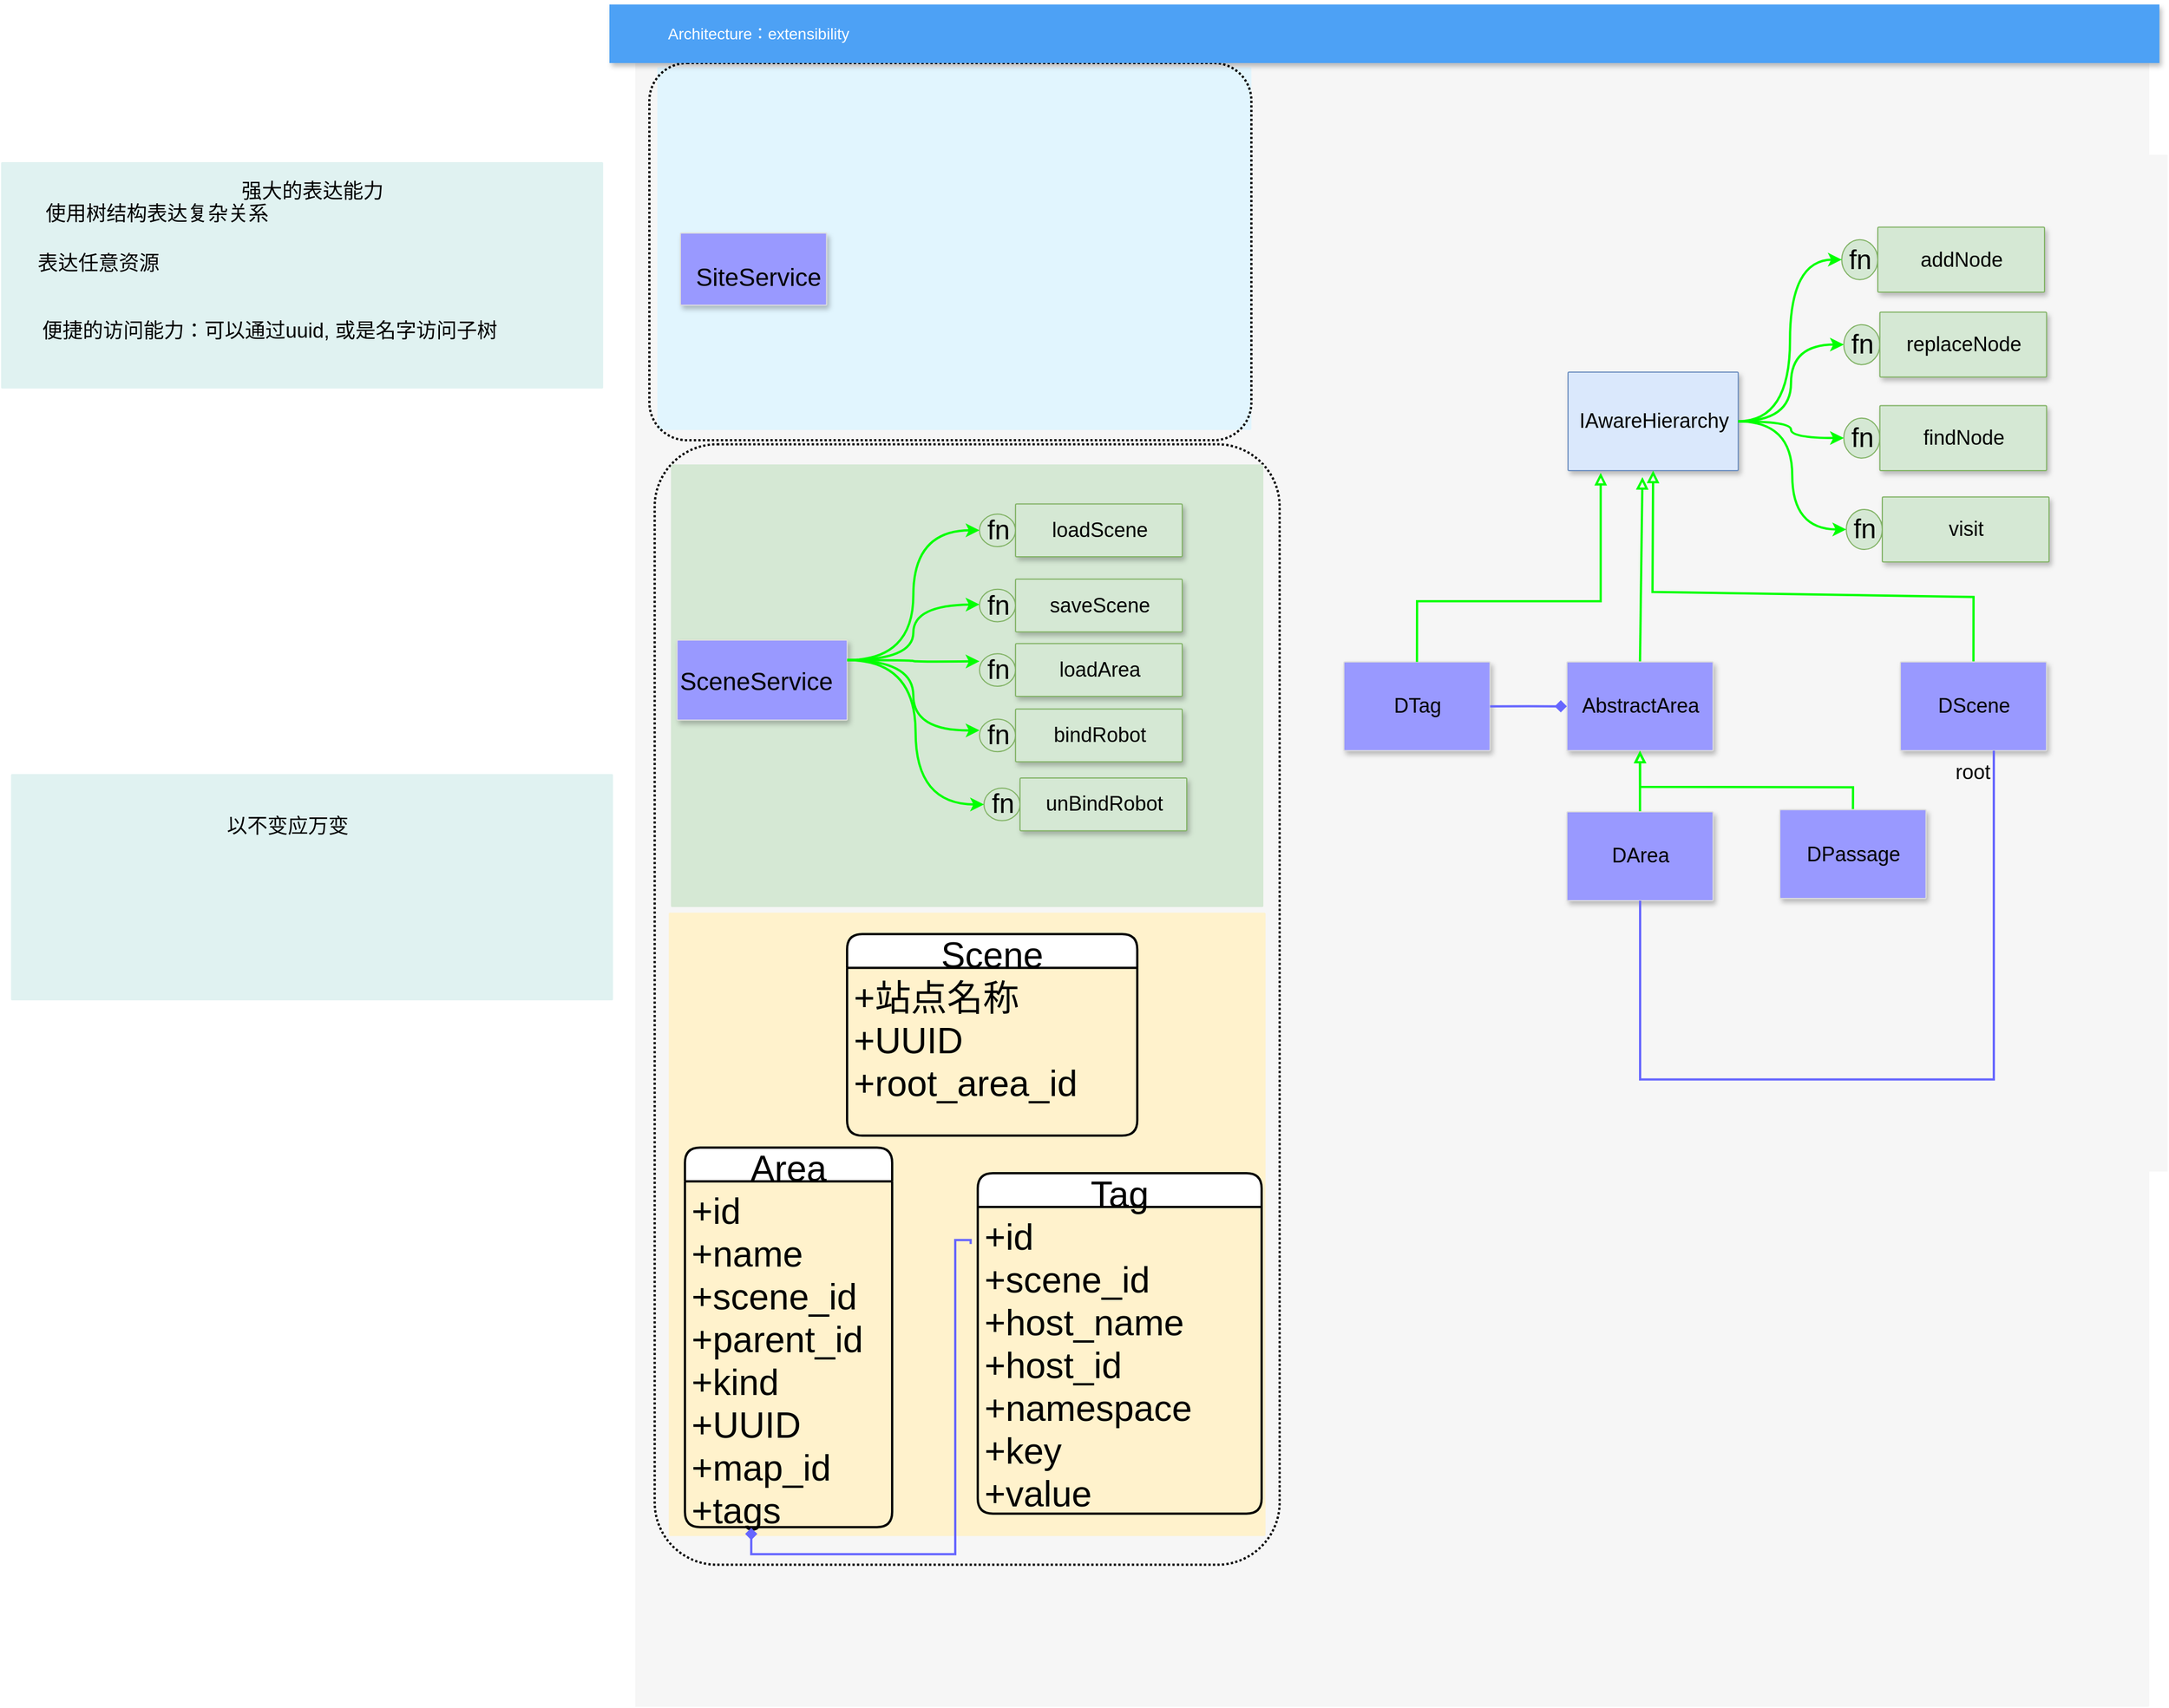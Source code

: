 <mxfile version="17.4.6" type="github">
  <diagram id="f106602c-feb2-e66a-4537-3a34d633f6aa" name="Page-1">
    <mxGraphModel dx="3229" dy="1194" grid="1" gridSize="4" guides="1" tooltips="1" connect="1" arrows="1" fold="1" page="1" pageScale="1" pageWidth="1169" pageHeight="827" background="none" math="0" shadow="0">
      <root>
        <mxCell id="0" />
        <mxCell id="1" parent="0" />
        <mxCell id="MLptsEWVuVLRwVdw8l3M-666" value="" style="sketch=0;points=[[0,0,0],[0.25,0,0],[0.5,0,0],[0.75,0,0],[1,0,0],[1,0.25,0],[1,0.5,0],[1,0.75,0],[1,1,0],[0.75,1,0],[0.5,1,0],[0.25,1,0],[0,1,0],[0,0.75,0],[0,0.5,0],[0,0.25,0]];rounded=1;absoluteArcSize=1;arcSize=2;html=1;strokeColor=none;gradientColor=none;shadow=0;dashed=0;fontSize=12;fontColor=#9E9E9E;align=left;verticalAlign=top;spacing=10;spacingTop=-4;fillColor=#F6F6F6;" parent="1" vertex="1">
          <mxGeometry x="1051" y="88" width="764" height="1464" as="geometry" />
        </mxCell>
        <mxCell id="tvqW-mT6Z6pj6yy6xD2d-590" value="" style="fillColor=#F6F6F6;strokeColor=none;shadow=0;gradientColor=none;fontSize=14;align=left;spacing=10;fontColor=#717171;9E9E9E;verticalAlign=top;spacingTop=-4;fontStyle=0;spacingLeft=40;html=1;" vertex="1" parent="MLptsEWVuVLRwVdw8l3M-666">
          <mxGeometry x="16" y="85.43" width="764.3" height="903.142" as="geometry" />
        </mxCell>
        <mxCell id="tvqW-mT6Z6pj6yy6xD2d-618" value="&lt;font style=&quot;font-size: 18px&quot;&gt;IAwareHierarchy&lt;/font&gt;" style="strokeColor=#6c8ebf;fillColor=#dae8fc;shadow=1;strokeWidth=1;rounded=1;absoluteArcSize=1;arcSize=2;fontSize=10;align=center;html=1;" vertex="1" parent="tvqW-mT6Z6pj6yy6xD2d-590">
          <mxGeometry x="231.996" y="193.052" width="151.113" height="87.461" as="geometry" />
        </mxCell>
        <mxCell id="tvqW-mT6Z6pj6yy6xD2d-639" style="edgeStyle=none;rounded=0;orthogonalLoop=1;jettySize=auto;html=1;exitX=0.5;exitY=0;exitDx=0;exitDy=0;entryX=0.437;entryY=1.066;entryDx=0;entryDy=0;entryPerimeter=0;fontSize=18;fontColor=#000000;startArrow=none;startFill=0;endArrow=block;endFill=0;strokeColor=#00FF00;strokeWidth=2;" edge="1" parent="tvqW-mT6Z6pj6yy6xD2d-590" source="tvqW-mT6Z6pj6yy6xD2d-619" target="tvqW-mT6Z6pj6yy6xD2d-618">
          <mxGeometry relative="1" as="geometry" />
        </mxCell>
        <mxCell id="tvqW-mT6Z6pj6yy6xD2d-619" value="&lt;font style=&quot;font-size: 18px&quot; color=&quot;#000000&quot;&gt;AbstractArea&lt;/font&gt;" style="strokeColor=#dddddd;fillColor=#9999FF;shadow=1;strokeWidth=1;rounded=1;absoluteArcSize=1;arcSize=2;fontSize=10;fontColor=#9E9E9E;align=center;html=1;" vertex="1" parent="tvqW-mT6Z6pj6yy6xD2d-590">
          <mxGeometry x="230.994" y="450.466" width="129.816" height="78.903" as="geometry" />
        </mxCell>
        <mxCell id="tvqW-mT6Z6pj6yy6xD2d-642" style="edgeStyle=none;rounded=0;orthogonalLoop=1;jettySize=auto;html=1;exitX=0.5;exitY=0;exitDx=0;exitDy=0;fontSize=18;fontColor=#000000;startArrow=none;startFill=0;endArrow=block;endFill=0;strokeColor=#00FF00;strokeWidth=2;" edge="1" parent="tvqW-mT6Z6pj6yy6xD2d-590" source="tvqW-mT6Z6pj6yy6xD2d-620" target="tvqW-mT6Z6pj6yy6xD2d-619">
          <mxGeometry relative="1" as="geometry" />
        </mxCell>
        <mxCell id="tvqW-mT6Z6pj6yy6xD2d-620" value="&lt;font style=&quot;font-size: 18px&quot; color=&quot;#000000&quot;&gt;DArea&lt;/font&gt;" style="strokeColor=#dddddd;fillColor=#9999FF;shadow=1;strokeWidth=1;rounded=1;absoluteArcSize=1;arcSize=2;fontSize=10;fontColor=#9E9E9E;align=center;html=1;" vertex="1" parent="tvqW-mT6Z6pj6yy6xD2d-590">
          <mxGeometry x="230.994" y="583.608" width="129.816" height="78.903" as="geometry" />
        </mxCell>
        <mxCell id="tvqW-mT6Z6pj6yy6xD2d-643" style="edgeStyle=none;rounded=0;orthogonalLoop=1;jettySize=auto;html=1;exitX=0.5;exitY=0;exitDx=0;exitDy=0;entryX=0.5;entryY=1;entryDx=0;entryDy=0;fontSize=18;fontColor=#000000;startArrow=none;startFill=0;endArrow=block;endFill=0;strokeColor=#00FF00;strokeWidth=2;" edge="1" parent="tvqW-mT6Z6pj6yy6xD2d-590" source="tvqW-mT6Z6pj6yy6xD2d-621" target="tvqW-mT6Z6pj6yy6xD2d-619">
          <mxGeometry relative="1" as="geometry">
            <Array as="points">
              <mxPoint x="485" y="561.831" />
              <mxPoint x="296" y="561.413" />
            </Array>
          </mxGeometry>
        </mxCell>
        <mxCell id="tvqW-mT6Z6pj6yy6xD2d-621" value="&lt;font style=&quot;font-size: 18px&quot; color=&quot;#000000&quot;&gt;DPassage&lt;/font&gt;" style="strokeColor=#dddddd;fillColor=#9999FF;shadow=1;strokeWidth=1;rounded=1;absoluteArcSize=1;arcSize=2;fontSize=10;fontColor=#9E9E9E;align=center;html=1;" vertex="1" parent="tvqW-mT6Z6pj6yy6xD2d-590">
          <mxGeometry x="420.004" y="581.66" width="129.816" height="78.903" as="geometry" />
        </mxCell>
        <mxCell id="tvqW-mT6Z6pj6yy6xD2d-641" style="edgeStyle=none;rounded=0;orthogonalLoop=1;jettySize=auto;html=1;entryX=0.5;entryY=1;entryDx=0;entryDy=0;fontSize=18;fontColor=#000000;startArrow=none;startFill=0;endArrow=block;endFill=0;strokeColor=#00FF00;strokeWidth=2;exitX=0.5;exitY=0;exitDx=0;exitDy=0;" edge="1" parent="tvqW-mT6Z6pj6yy6xD2d-590" source="tvqW-mT6Z6pj6yy6xD2d-622" target="tvqW-mT6Z6pj6yy6xD2d-618">
          <mxGeometry relative="1" as="geometry">
            <Array as="points">
              <mxPoint x="592" y="392.767" />
              <mxPoint x="307" y="388.329" />
            </Array>
          </mxGeometry>
        </mxCell>
        <mxCell id="tvqW-mT6Z6pj6yy6xD2d-622" value="&lt;font style=&quot;font-size: 18px&quot; color=&quot;#000000&quot;&gt;DScene&lt;/font&gt;" style="strokeColor=#dddddd;fillColor=#9999FF;shadow=1;strokeWidth=1;rounded=1;absoluteArcSize=1;arcSize=2;fontSize=10;fontColor=#9E9E9E;align=center;html=1;" vertex="1" parent="tvqW-mT6Z6pj6yy6xD2d-590">
          <mxGeometry x="527.004" y="450.466" width="129.816" height="78.903" as="geometry" />
        </mxCell>
        <mxCell id="tvqW-mT6Z6pj6yy6xD2d-623" value="" style="group" vertex="1" connectable="0" parent="tvqW-mT6Z6pj6yy6xD2d-590">
          <mxGeometry x="475" y="64.352" width="180" height="57.695" as="geometry" />
        </mxCell>
        <mxCell id="tvqW-mT6Z6pj6yy6xD2d-624" value="fn" style="shape=mxgraph.electrical.abstract.function;html=1;shadow=0;dashed=0;align=center;strokeWidth=1;fontSize=24;fillColor=#d5e8d4;strokeColor=#82b366;" vertex="1" parent="tvqW-mT6Z6pj6yy6xD2d-623">
          <mxGeometry y="11.095" width="32" height="35.504" as="geometry" />
        </mxCell>
        <mxCell id="tvqW-mT6Z6pj6yy6xD2d-625" value="&lt;font style=&quot;font-size: 18px&quot;&gt;addNode&lt;/font&gt;" style="strokeColor=#82b366;fillColor=#d5e8d4;shadow=1;strokeWidth=1;rounded=1;absoluteArcSize=1;arcSize=2;fontSize=10;align=center;html=1;" vertex="1" parent="tvqW-mT6Z6pj6yy6xD2d-623">
          <mxGeometry x="32" width="148" height="57.695" as="geometry" />
        </mxCell>
        <mxCell id="tvqW-mT6Z6pj6yy6xD2d-626" value="" style="group" vertex="1" connectable="0" parent="tvqW-mT6Z6pj6yy6xD2d-590">
          <mxGeometry x="476.82" y="139.798" width="180" height="57.695" as="geometry" />
        </mxCell>
        <mxCell id="tvqW-mT6Z6pj6yy6xD2d-627" value="fn" style="shape=mxgraph.electrical.abstract.function;html=1;shadow=0;dashed=0;align=center;strokeWidth=1;fontSize=24;fillColor=#d5e8d4;strokeColor=#82b366;" vertex="1" parent="tvqW-mT6Z6pj6yy6xD2d-626">
          <mxGeometry y="11.095" width="32" height="35.504" as="geometry" />
        </mxCell>
        <mxCell id="tvqW-mT6Z6pj6yy6xD2d-628" value="&lt;font style=&quot;font-size: 18px&quot;&gt;replaceNode&lt;/font&gt;" style="strokeColor=#82b366;fillColor=#d5e8d4;shadow=1;strokeWidth=1;rounded=1;absoluteArcSize=1;arcSize=2;fontSize=10;align=center;html=1;" vertex="1" parent="tvqW-mT6Z6pj6yy6xD2d-626">
          <mxGeometry x="32" width="148" height="57.695" as="geometry" />
        </mxCell>
        <mxCell id="tvqW-mT6Z6pj6yy6xD2d-629" value="" style="group" vertex="1" connectable="0" parent="tvqW-mT6Z6pj6yy6xD2d-590">
          <mxGeometry x="476.82" y="222.823" width="180" height="57.695" as="geometry" />
        </mxCell>
        <mxCell id="tvqW-mT6Z6pj6yy6xD2d-630" value="fn" style="shape=mxgraph.electrical.abstract.function;html=1;shadow=0;dashed=0;align=center;strokeWidth=1;fontSize=24;fillColor=#d5e8d4;strokeColor=#82b366;" vertex="1" parent="tvqW-mT6Z6pj6yy6xD2d-629">
          <mxGeometry y="11.095" width="32" height="35.504" as="geometry" />
        </mxCell>
        <mxCell id="tvqW-mT6Z6pj6yy6xD2d-631" value="&lt;font style=&quot;font-size: 18px&quot;&gt;findNode&lt;/font&gt;" style="strokeColor=#82b366;fillColor=#d5e8d4;shadow=1;strokeWidth=1;rounded=1;absoluteArcSize=1;arcSize=2;fontSize=10;align=center;html=1;" vertex="1" parent="tvqW-mT6Z6pj6yy6xD2d-629">
          <mxGeometry x="32" width="148" height="57.695" as="geometry" />
        </mxCell>
        <mxCell id="tvqW-mT6Z6pj6yy6xD2d-632" value="" style="group" vertex="1" connectable="0" parent="tvqW-mT6Z6pj6yy6xD2d-590">
          <mxGeometry x="479" y="304.006" width="180" height="57.695" as="geometry" />
        </mxCell>
        <mxCell id="tvqW-mT6Z6pj6yy6xD2d-633" value="fn" style="shape=mxgraph.electrical.abstract.function;html=1;shadow=0;dashed=0;align=center;strokeWidth=1;fontSize=24;fillColor=#d5e8d4;strokeColor=#82b366;" vertex="1" parent="tvqW-mT6Z6pj6yy6xD2d-632">
          <mxGeometry y="11.095" width="32" height="35.504" as="geometry" />
        </mxCell>
        <mxCell id="tvqW-mT6Z6pj6yy6xD2d-634" value="&lt;font style=&quot;font-size: 18px&quot;&gt;visit&lt;/font&gt;" style="strokeColor=#82b366;fillColor=#d5e8d4;shadow=1;strokeWidth=1;rounded=1;absoluteArcSize=1;arcSize=2;fontSize=10;align=center;html=1;" vertex="1" parent="tvqW-mT6Z6pj6yy6xD2d-632">
          <mxGeometry x="32" width="148" height="57.695" as="geometry" />
        </mxCell>
        <mxCell id="tvqW-mT6Z6pj6yy6xD2d-635" style="edgeStyle=orthogonalEdgeStyle;curved=1;rounded=0;orthogonalLoop=1;jettySize=auto;html=1;exitX=0;exitY=0.5;exitDx=0;exitDy=0;exitPerimeter=0;entryX=1;entryY=0.5;entryDx=0;entryDy=0;fontSize=18;fontColor=#000000;startArrow=classic;startFill=1;endArrow=none;endFill=0;strokeColor=#00FF00;strokeWidth=2;" edge="1" parent="tvqW-mT6Z6pj6yy6xD2d-590" source="tvqW-mT6Z6pj6yy6xD2d-624" target="tvqW-mT6Z6pj6yy6xD2d-618">
          <mxGeometry relative="1" as="geometry" />
        </mxCell>
        <mxCell id="tvqW-mT6Z6pj6yy6xD2d-636" style="edgeStyle=orthogonalEdgeStyle;curved=1;rounded=0;orthogonalLoop=1;jettySize=auto;html=1;entryX=1;entryY=0.5;entryDx=0;entryDy=0;fontSize=18;fontColor=#000000;startArrow=classic;startFill=1;endArrow=none;endFill=0;strokeColor=#00FF00;strokeWidth=2;" edge="1" parent="tvqW-mT6Z6pj6yy6xD2d-590" source="tvqW-mT6Z6pj6yy6xD2d-627" target="tvqW-mT6Z6pj6yy6xD2d-618">
          <mxGeometry relative="1" as="geometry" />
        </mxCell>
        <mxCell id="tvqW-mT6Z6pj6yy6xD2d-637" style="edgeStyle=orthogonalEdgeStyle;curved=1;rounded=0;orthogonalLoop=1;jettySize=auto;html=1;fontSize=18;fontColor=#000000;startArrow=classic;startFill=1;endArrow=none;endFill=0;strokeColor=#00FF00;strokeWidth=2;entryX=1;entryY=0.5;entryDx=0;entryDy=0;" edge="1" parent="tvqW-mT6Z6pj6yy6xD2d-590" source="tvqW-mT6Z6pj6yy6xD2d-630" target="tvqW-mT6Z6pj6yy6xD2d-618">
          <mxGeometry relative="1" as="geometry">
            <mxPoint x="396" y="563.634" as="targetPoint" />
          </mxGeometry>
        </mxCell>
        <mxCell id="tvqW-mT6Z6pj6yy6xD2d-638" style="edgeStyle=orthogonalEdgeStyle;curved=1;rounded=0;orthogonalLoop=1;jettySize=auto;html=1;exitX=0;exitY=0.5;exitDx=0;exitDy=0;exitPerimeter=0;fontSize=18;fontColor=#000000;startArrow=classic;startFill=1;endArrow=none;endFill=0;strokeColor=#00FF00;strokeWidth=2;entryX=1;entryY=0.5;entryDx=0;entryDy=0;" edge="1" parent="tvqW-mT6Z6pj6yy6xD2d-590" source="tvqW-mT6Z6pj6yy6xD2d-633" target="tvqW-mT6Z6pj6yy6xD2d-618">
          <mxGeometry relative="1" as="geometry">
            <mxPoint x="396" y="563.634" as="targetPoint" />
          </mxGeometry>
        </mxCell>
        <mxCell id="tvqW-mT6Z6pj6yy6xD2d-648" style="edgeStyle=orthogonalEdgeStyle;rounded=0;orthogonalLoop=1;jettySize=auto;html=1;fontColor=#7F00FF;endArrow=none;endFill=0;strokeColor=#6666FF;strokeWidth=2;" edge="1" parent="tvqW-mT6Z6pj6yy6xD2d-590" source="tvqW-mT6Z6pj6yy6xD2d-622" target="tvqW-mT6Z6pj6yy6xD2d-620">
          <mxGeometry relative="1" as="geometry">
            <mxPoint x="460" y="777.581" as="targetPoint" />
            <Array as="points">
              <mxPoint x="610" y="821.246" />
              <mxPoint x="296" y="821.246" />
            </Array>
            <mxPoint x="623.7" y="581.663" as="sourcePoint" />
          </mxGeometry>
        </mxCell>
        <mxCell id="tvqW-mT6Z6pj6yy6xD2d-649" value="root" style="text;html=1;resizable=0;autosize=1;align=center;verticalAlign=middle;points=[];fillColor=none;strokeColor=none;rounded=0;fontSize=18;fontColor=#000000;" vertex="1" parent="tvqW-mT6Z6pj6yy6xD2d-590">
          <mxGeometry x="569" y="534.786" width="44" height="28" as="geometry" />
        </mxCell>
        <mxCell id="tvqW-mT6Z6pj6yy6xD2d-654" value="&lt;font style=&quot;font-size: 18px&quot; color=&quot;#000000&quot;&gt;DTag&lt;/font&gt;" style="strokeColor=#dddddd;fillColor=#9999FF;shadow=1;strokeWidth=1;rounded=1;absoluteArcSize=1;arcSize=2;fontSize=10;fontColor=#9E9E9E;align=center;html=1;" vertex="1" parent="tvqW-mT6Z6pj6yy6xD2d-590">
          <mxGeometry x="33.004" y="450.466" width="129.816" height="78.903" as="geometry" />
        </mxCell>
        <mxCell id="tvqW-mT6Z6pj6yy6xD2d-655" style="edgeStyle=none;rounded=0;orthogonalLoop=1;jettySize=auto;html=1;fontSize=18;fontColor=#000000;startArrow=none;startFill=0;endArrow=block;endFill=0;strokeColor=#00FF00;strokeWidth=2;exitX=0.5;exitY=0;exitDx=0;exitDy=0;" edge="1" parent="tvqW-mT6Z6pj6yy6xD2d-590" source="tvqW-mT6Z6pj6yy6xD2d-654">
          <mxGeometry relative="1" as="geometry">
            <mxPoint x="595.912" y="454.466" as="sourcePoint" />
            <mxPoint x="261" y="282.57" as="targetPoint" />
            <Array as="points">
              <mxPoint x="98" y="396.57" />
              <mxPoint x="261" y="396.57" />
            </Array>
          </mxGeometry>
        </mxCell>
        <mxCell id="tvqW-mT6Z6pj6yy6xD2d-656" style="edgeStyle=orthogonalEdgeStyle;rounded=0;orthogonalLoop=1;jettySize=auto;html=1;fontColor=#7F00FF;endArrow=diamond;endFill=1;strokeColor=#6666FF;strokeWidth=2;exitX=1;exitY=0.5;exitDx=0;exitDy=0;entryX=0;entryY=0.5;entryDx=0;entryDy=0;" edge="1" parent="tvqW-mT6Z6pj6yy6xD2d-590" source="tvqW-mT6Z6pj6yy6xD2d-654" target="tvqW-mT6Z6pj6yy6xD2d-619">
          <mxGeometry relative="1" as="geometry">
            <mxPoint x="41" y="780.295" as="targetPoint" />
            <Array as="points">
              <mxPoint x="197" y="490" />
              <mxPoint x="197" y="490" />
            </Array>
            <mxPoint x="204.7" y="575.62" as="sourcePoint" />
          </mxGeometry>
        </mxCell>
        <mxCell id="14" value="" style="fillColor=#F6F6F6;strokeColor=none;shadow=0;gradientColor=none;fontSize=14;align=left;spacing=10;fontColor=#717171;9E9E9E;verticalAlign=top;spacingTop=-4;fontStyle=0;spacingLeft=40;html=1;" parent="MLptsEWVuVLRwVdw8l3M-666" vertex="1">
          <mxGeometry x="-580" y="-3.61" width="612" height="1467.61" as="geometry" />
        </mxCell>
        <mxCell id="tvqW-mT6Z6pj6yy6xD2d-580" value="" style="rounded=1;arcSize=10;dashed=1;fillColor=none;gradientColor=none;dashPattern=1 1;strokeWidth=2;" vertex="1" parent="14">
          <mxGeometry x="17.17" y="346.173" width="554.82" height="995.234" as="geometry" />
        </mxCell>
        <mxCell id="580" value="" style="rounded=1;absoluteArcSize=1;arcSize=2;html=1;strokeColor=none;gradientColor=none;shadow=0;dashed=0;strokeColor=none;fontSize=12;fontColor=#9E9E9E;align=left;verticalAlign=top;spacing=10;spacingTop=-4;fillColor=#E1F5FE;" parent="14" vertex="1">
          <mxGeometry x="19.517" y="11.38" width="527.376" height="322.048" as="geometry" />
        </mxCell>
        <mxCell id="572" value="" style="strokeColor=#dddddd;fillColor=#9999FF;shadow=1;strokeWidth=1;rounded=1;absoluteArcSize=1;arcSize=2;fontSize=10;fontColor=#9E9E9E;align=center;html=1;" parent="14" vertex="1">
          <mxGeometry x="40.004" y="158.664" width="129.816" height="64.109" as="geometry" />
        </mxCell>
        <mxCell id="MLptsEWVuVLRwVdw8l3M-590" value="" style="rounded=1;absoluteArcSize=1;arcSize=2;html=1;strokeColor=#d6b656;shadow=0;dashed=0;strokeColor=none;fontSize=12;align=left;verticalAlign=top;spacing=10;spacingTop=-4;fillColor=#fff2cc;" parent="14" vertex="1">
          <mxGeometry x="29.72" y="762.247" width="529.72" height="553.672" as="geometry" />
        </mxCell>
        <mxCell id="MLptsEWVuVLRwVdw8l3M-607" value="&lt;span style=&quot;font-size: 22px&quot;&gt;SiteService&lt;/span&gt;" style="text;html=1;resizable=0;autosize=1;align=center;verticalAlign=middle;points=[];fillColor=none;strokeColor=none;rounded=0;" parent="14" vertex="1">
          <mxGeometry x="44.058" y="188.423" width="130" height="20" as="geometry" />
        </mxCell>
        <mxCell id="tvqW-mT6Z6pj6yy6xD2d-582" value="Scene" style="swimlane;childLayout=stackLayout;horizontal=1;startSize=30;horizontalStack=0;rounded=1;fontSize=32;fontStyle=0;strokeWidth=2;resizeParent=0;resizeLast=1;shadow=0;dashed=0;align=center;" vertex="1" parent="14">
          <mxGeometry x="188.001" y="781.212" width="257.603" height="179.005" as="geometry" />
        </mxCell>
        <mxCell id="tvqW-mT6Z6pj6yy6xD2d-583" value="+站点名称&#xa;+UUID&#xa;+root_area_id" style="align=left;strokeColor=none;fillColor=none;spacingLeft=4;fontSize=32;verticalAlign=top;resizable=0;rotatable=0;part=1;" vertex="1" parent="tvqW-mT6Z6pj6yy6xD2d-582">
          <mxGeometry y="30" width="257.603" height="149.005" as="geometry" />
        </mxCell>
        <mxCell id="tvqW-mT6Z6pj6yy6xD2d-584" value="Area" style="swimlane;childLayout=stackLayout;horizontal=1;startSize=30;horizontalStack=0;rounded=1;fontSize=32;fontStyle=0;strokeWidth=2;resizeParent=0;resizeLast=1;shadow=0;dashed=0;align=center;" vertex="1" parent="14">
          <mxGeometry x="44.06" y="970.82" width="183.94" height="337.18" as="geometry" />
        </mxCell>
        <mxCell id="tvqW-mT6Z6pj6yy6xD2d-585" value="+id&#xa;+name&#xa;+scene_id&#xa;+parent_id&#xa;+kind&#xa;+UUID&#xa;+map_id&#xa;+tags" style="align=left;strokeColor=none;fillColor=none;spacingLeft=4;fontSize=32;verticalAlign=top;resizable=0;rotatable=0;part=1;" vertex="1" parent="tvqW-mT6Z6pj6yy6xD2d-584">
          <mxGeometry y="30" width="183.94" height="307.18" as="geometry" />
        </mxCell>
        <mxCell id="tvqW-mT6Z6pj6yy6xD2d-587" value="Tag" style="swimlane;childLayout=stackLayout;horizontal=1;startSize=30;horizontalStack=0;rounded=1;fontSize=32;fontStyle=0;strokeWidth=2;resizeParent=0;resizeLast=1;shadow=0;dashed=0;align=center;" vertex="1" parent="14">
          <mxGeometry x="304" y="993.58" width="252" height="302.42" as="geometry" />
        </mxCell>
        <mxCell id="tvqW-mT6Z6pj6yy6xD2d-588" value="+id&#xa;+scene_id&#xa;+host_name&#xa;+host_id&#xa;+namespace&#xa;+key&#xa;+value&#xa;" style="align=left;strokeColor=none;fillColor=none;spacingLeft=4;fontSize=32;verticalAlign=top;resizable=0;rotatable=0;part=1;" vertex="1" parent="tvqW-mT6Z6pj6yy6xD2d-587">
          <mxGeometry y="30" width="252" height="272.42" as="geometry" />
        </mxCell>
        <mxCell id="tvqW-mT6Z6pj6yy6xD2d-586" style="edgeStyle=orthogonalEdgeStyle;rounded=0;orthogonalLoop=1;jettySize=auto;html=1;fontColor=#7F00FF;endArrow=diamond;endFill=1;strokeColor=#6666FF;strokeWidth=2;exitX=-0.025;exitY=0.121;exitDx=0;exitDy=0;exitPerimeter=0;entryX=0.32;entryY=1.002;entryDx=0;entryDy=0;entryPerimeter=0;" edge="1" parent="14" source="tvqW-mT6Z6pj6yy6xD2d-588" target="tvqW-mT6Z6pj6yy6xD2d-585">
          <mxGeometry relative="1" as="geometry">
            <mxPoint x="654" y="958.973" as="targetPoint" />
            <Array as="points">
              <mxPoint x="298" y="1053" />
              <mxPoint x="284" y="1053" />
              <mxPoint x="284" y="1332" />
              <mxPoint x="103" y="1332" />
            </Array>
          </mxGeometry>
        </mxCell>
        <mxCell id="MLptsEWVuVLRwVdw8l3M-595" value="" style="rounded=1;arcSize=10;dashed=1;fillColor=none;gradientColor=none;dashPattern=1 1;strokeWidth=2;" parent="14" vertex="1">
          <mxGeometry x="12.475" y="7.583" width="534.414" height="335.06" as="geometry" />
        </mxCell>
        <mxCell id="tvqW-mT6Z6pj6yy6xD2d-646" value="" style="group" vertex="1" connectable="0" parent="14">
          <mxGeometry x="31.639" y="364.056" width="525.891" height="393.143" as="geometry" />
        </mxCell>
        <mxCell id="MLptsEWVuVLRwVdw8l3M-589" value="" style="rounded=1;absoluteArcSize=1;arcSize=2;html=1;strokeColor=#82b366;shadow=0;dashed=0;strokeColor=none;fontSize=12;align=left;verticalAlign=top;spacing=10;spacingTop=-4;fillColor=#d5e8d4;" parent="tvqW-mT6Z6pj6yy6xD2d-646" vertex="1">
          <mxGeometry x="0.001" width="525.89" height="393.143" as="geometry" />
        </mxCell>
        <mxCell id="MLptsEWVuVLRwVdw8l3M-593" value="" style="strokeColor=#dddddd;fillColor=#9999FF;shadow=1;strokeWidth=1;rounded=1;absoluteArcSize=1;arcSize=2;fontSize=10;fontColor=#9E9E9E;align=center;html=1;" parent="tvqW-mT6Z6pj6yy6xD2d-646" vertex="1">
          <mxGeometry x="5.388" y="156.055" width="151.113" height="71.063" as="geometry" />
        </mxCell>
        <mxCell id="MLptsEWVuVLRwVdw8l3M-609" value="SceneService" style="text;html=1;resizable=0;autosize=1;align=center;verticalAlign=middle;points=[];fillColor=none;strokeColor=none;rounded=0;fontSize=22;" parent="tvqW-mT6Z6pj6yy6xD2d-646" vertex="1">
          <mxGeometry y="179.007" width="150" height="30" as="geometry" />
        </mxCell>
        <mxCell id="tvqW-mT6Z6pj6yy6xD2d-597" style="edgeStyle=orthogonalEdgeStyle;curved=1;rounded=0;orthogonalLoop=1;jettySize=auto;html=1;entryX=1;entryY=0.25;entryDx=0;entryDy=0;startArrow=classic;startFill=1;strokeWidth=2;strokeColor=#00FF00;endArrow=none;endFill=0;" edge="1" parent="tvqW-mT6Z6pj6yy6xD2d-646" source="tvqW-mT6Z6pj6yy6xD2d-592" target="MLptsEWVuVLRwVdw8l3M-593">
          <mxGeometry relative="1" as="geometry" />
        </mxCell>
        <mxCell id="tvqW-mT6Z6pj6yy6xD2d-599" style="edgeStyle=orthogonalEdgeStyle;curved=1;rounded=0;orthogonalLoop=1;jettySize=auto;html=1;entryX=1;entryY=0.25;entryDx=0;entryDy=0;startArrow=classic;startFill=1;endArrow=none;endFill=0;strokeColor=#00FF00;strokeWidth=2;" edge="1" parent="tvqW-mT6Z6pj6yy6xD2d-646" target="MLptsEWVuVLRwVdw8l3M-593">
          <mxGeometry relative="1" as="geometry">
            <mxPoint x="273.891" y="174.907" as="sourcePoint" />
          </mxGeometry>
        </mxCell>
        <mxCell id="tvqW-mT6Z6pj6yy6xD2d-598" style="edgeStyle=orthogonalEdgeStyle;curved=1;rounded=0;orthogonalLoop=1;jettySize=auto;html=1;entryX=1;entryY=0.25;entryDx=0;entryDy=0;startArrow=classic;startFill=1;endArrow=none;endFill=0;strokeColor=#00FF00;strokeWidth=2;" edge="1" parent="tvqW-mT6Z6pj6yy6xD2d-646" target="MLptsEWVuVLRwVdw8l3M-593">
          <mxGeometry relative="1" as="geometry">
            <mxPoint x="273.891" y="124.425" as="sourcePoint" />
          </mxGeometry>
        </mxCell>
        <mxCell id="tvqW-mT6Z6pj6yy6xD2d-600" style="edgeStyle=orthogonalEdgeStyle;curved=1;rounded=0;orthogonalLoop=1;jettySize=auto;html=1;entryX=1;entryY=0.25;entryDx=0;entryDy=0;startArrow=classic;startFill=1;endArrow=none;endFill=0;strokeColor=#00FF00;strokeWidth=2;" edge="1" parent="tvqW-mT6Z6pj6yy6xD2d-646" target="MLptsEWVuVLRwVdw8l3M-593">
          <mxGeometry relative="1" as="geometry">
            <mxPoint x="273.891" y="236.208" as="sourcePoint" />
          </mxGeometry>
        </mxCell>
        <mxCell id="tvqW-mT6Z6pj6yy6xD2d-603" value="" style="group" vertex="1" connectable="0" parent="tvqW-mT6Z6pj6yy6xD2d-646">
          <mxGeometry x="273.891" y="35.178" width="180" height="46.877" as="geometry" />
        </mxCell>
        <mxCell id="tvqW-mT6Z6pj6yy6xD2d-592" value="fn" style="shape=mxgraph.electrical.abstract.function;html=1;shadow=0;dashed=0;align=center;strokeWidth=1;fontSize=24;fillColor=#d5e8d4;strokeColor=#82b366;" vertex="1" parent="tvqW-mT6Z6pj6yy6xD2d-603">
          <mxGeometry y="9.015" width="32" height="28.847" as="geometry" />
        </mxCell>
        <mxCell id="tvqW-mT6Z6pj6yy6xD2d-602" value="&lt;font style=&quot;font-size: 18px&quot;&gt;loadScene&lt;/font&gt;" style="strokeColor=#82b366;fillColor=#d5e8d4;shadow=1;strokeWidth=1;rounded=1;absoluteArcSize=1;arcSize=2;fontSize=10;align=center;html=1;" vertex="1" parent="tvqW-mT6Z6pj6yy6xD2d-603">
          <mxGeometry x="32" width="148" height="46.877" as="geometry" />
        </mxCell>
        <mxCell id="tvqW-mT6Z6pj6yy6xD2d-604" value="" style="group" vertex="1" connectable="0" parent="tvqW-mT6Z6pj6yy6xD2d-646">
          <mxGeometry x="273.891" y="101.888" width="180" height="46.877" as="geometry" />
        </mxCell>
        <mxCell id="tvqW-mT6Z6pj6yy6xD2d-605" value="fn" style="shape=mxgraph.electrical.abstract.function;html=1;shadow=0;dashed=0;align=center;strokeWidth=1;fontSize=24;fillColor=#d5e8d4;strokeColor=#82b366;" vertex="1" parent="tvqW-mT6Z6pj6yy6xD2d-604">
          <mxGeometry y="9.015" width="32" height="28.847" as="geometry" />
        </mxCell>
        <mxCell id="tvqW-mT6Z6pj6yy6xD2d-606" value="&lt;font style=&quot;font-size: 18px&quot;&gt;saveScene&lt;/font&gt;" style="strokeColor=#82b366;fillColor=#d5e8d4;shadow=1;strokeWidth=1;rounded=1;absoluteArcSize=1;arcSize=2;fontSize=10;align=center;html=1;" vertex="1" parent="tvqW-mT6Z6pj6yy6xD2d-604">
          <mxGeometry x="32" width="148" height="46.877" as="geometry" />
        </mxCell>
        <mxCell id="tvqW-mT6Z6pj6yy6xD2d-607" value="" style="group" vertex="1" connectable="0" parent="tvqW-mT6Z6pj6yy6xD2d-646">
          <mxGeometry x="273.891" y="159.177" width="180" height="46.877" as="geometry" />
        </mxCell>
        <mxCell id="tvqW-mT6Z6pj6yy6xD2d-608" value="fn" style="shape=mxgraph.electrical.abstract.function;html=1;shadow=0;dashed=0;align=center;strokeWidth=1;fontSize=24;fillColor=#d5e8d4;strokeColor=#82b366;" vertex="1" parent="tvqW-mT6Z6pj6yy6xD2d-607">
          <mxGeometry y="9.015" width="32" height="28.847" as="geometry" />
        </mxCell>
        <mxCell id="tvqW-mT6Z6pj6yy6xD2d-609" value="&lt;font style=&quot;font-size: 18px&quot;&gt;loadArea&lt;/font&gt;" style="strokeColor=#82b366;fillColor=#d5e8d4;shadow=1;strokeWidth=1;rounded=1;absoluteArcSize=1;arcSize=2;fontSize=10;align=center;html=1;" vertex="1" parent="tvqW-mT6Z6pj6yy6xD2d-607">
          <mxGeometry x="32" width="148" height="46.877" as="geometry" />
        </mxCell>
        <mxCell id="tvqW-mT6Z6pj6yy6xD2d-610" value="" style="group" vertex="1" connectable="0" parent="tvqW-mT6Z6pj6yy6xD2d-646">
          <mxGeometry x="273.891" y="217.277" width="180" height="46.877" as="geometry" />
        </mxCell>
        <mxCell id="tvqW-mT6Z6pj6yy6xD2d-611" value="fn" style="shape=mxgraph.electrical.abstract.function;html=1;shadow=0;dashed=0;align=center;strokeWidth=1;fontSize=24;fillColor=#d5e8d4;strokeColor=#82b366;" vertex="1" parent="tvqW-mT6Z6pj6yy6xD2d-610">
          <mxGeometry y="9.015" width="32" height="28.847" as="geometry" />
        </mxCell>
        <mxCell id="tvqW-mT6Z6pj6yy6xD2d-612" value="&lt;font style=&quot;font-size: 18px&quot;&gt;bindRobot&lt;/font&gt;" style="strokeColor=#82b366;fillColor=#d5e8d4;shadow=1;strokeWidth=1;rounded=1;absoluteArcSize=1;arcSize=2;fontSize=10;align=center;html=1;" vertex="1" parent="tvqW-mT6Z6pj6yy6xD2d-610">
          <mxGeometry x="32" width="148" height="46.877" as="geometry" />
        </mxCell>
        <mxCell id="tvqW-mT6Z6pj6yy6xD2d-613" value="" style="group" vertex="1" connectable="0" parent="tvqW-mT6Z6pj6yy6xD2d-646">
          <mxGeometry x="277.891" y="278.578" width="180" height="46.877" as="geometry" />
        </mxCell>
        <mxCell id="tvqW-mT6Z6pj6yy6xD2d-614" value="fn" style="shape=mxgraph.electrical.abstract.function;html=1;shadow=0;dashed=0;align=center;strokeWidth=1;fontSize=24;fillColor=#d5e8d4;strokeColor=#82b366;" vertex="1" parent="tvqW-mT6Z6pj6yy6xD2d-613">
          <mxGeometry y="9.015" width="32" height="28.847" as="geometry" />
        </mxCell>
        <mxCell id="tvqW-mT6Z6pj6yy6xD2d-615" value="&lt;font style=&quot;font-size: 18px&quot;&gt;unBindRobot&lt;/font&gt;" style="strokeColor=#82b366;fillColor=#d5e8d4;shadow=1;strokeWidth=1;rounded=1;absoluteArcSize=1;arcSize=2;fontSize=10;align=center;html=1;" vertex="1" parent="tvqW-mT6Z6pj6yy6xD2d-613">
          <mxGeometry x="32" width="148" height="46.877" as="geometry" />
        </mxCell>
        <mxCell id="tvqW-mT6Z6pj6yy6xD2d-601" style="edgeStyle=orthogonalEdgeStyle;curved=1;rounded=0;orthogonalLoop=1;jettySize=auto;html=1;startArrow=classic;startFill=1;endArrow=none;endFill=0;strokeColor=#00FF00;strokeWidth=2;exitX=0;exitY=0.5;exitDx=0;exitDy=0;exitPerimeter=0;entryX=1;entryY=0.25;entryDx=0;entryDy=0;" edge="1" parent="tvqW-mT6Z6pj6yy6xD2d-646" source="tvqW-mT6Z6pj6yy6xD2d-614" target="MLptsEWVuVLRwVdw8l3M-593">
          <mxGeometry relative="1" as="geometry">
            <mxPoint x="161.891" y="199.247" as="targetPoint" />
            <mxPoint x="273.891" y="326.356" as="sourcePoint" />
          </mxGeometry>
        </mxCell>
        <mxCell id="2" value="Architecture：extensibility" style="fillColor=#4DA1F5;strokeColor=none;shadow=1;gradientColor=none;fontSize=14;align=left;spacingLeft=50;fontColor=#ffffff;html=1;" parent="1" vertex="1">
          <mxGeometry x="448" y="40" width="1376" height="52" as="geometry" />
        </mxCell>
        <mxCell id="tvqW-mT6Z6pj6yy6xD2d-581" value="" style="sketch=0;points=[[0,0,0],[0.25,0,0],[0.5,0,0],[0.75,0,0],[1,0,0],[1,0.25,0],[1,0.5,0],[1,0.75,0],[1,1,0],[0.75,1,0],[0.5,1,0],[0.25,1,0],[0,1,0],[0,0.75,0],[0,0.5,0],[0,0.25,0]];rounded=1;absoluteArcSize=1;arcSize=2;html=1;strokeColor=none;gradientColor=none;shadow=0;dashed=0;fontSize=12;fontColor=#9E9E9E;align=left;verticalAlign=top;spacing=10;spacingTop=-4;fillColor=#E0F2F1;" vertex="1" parent="1">
          <mxGeometry x="-92.005" y="180.0" width="534.414" height="201.113" as="geometry" />
        </mxCell>
        <mxCell id="tvqW-mT6Z6pj6yy6xD2d-616" value="使用树结构表达复杂关系" style="text;html=1;resizable=0;autosize=1;align=center;verticalAlign=middle;points=[];fillColor=none;strokeColor=none;rounded=0;fontSize=18;" vertex="1" parent="1">
          <mxGeometry x="-60" y="212" width="212" height="28" as="geometry" />
        </mxCell>
        <mxCell id="tvqW-mT6Z6pj6yy6xD2d-617" value="表达任意资源" style="text;html=1;resizable=0;autosize=1;align=center;verticalAlign=middle;points=[];fillColor=none;strokeColor=none;rounded=0;fontSize=18;" vertex="1" parent="1">
          <mxGeometry x="-68" y="256" width="124" height="28" as="geometry" />
        </mxCell>
        <mxCell id="tvqW-mT6Z6pj6yy6xD2d-645" value="便捷的访问能力：可以通过uuid, 或是名字访问子树" style="text;html=1;resizable=0;autosize=1;align=center;verticalAlign=middle;points=[];fillColor=none;strokeColor=none;rounded=0;fontSize=18;fontColor=#000000;" vertex="1" parent="1">
          <mxGeometry x="-64.0" y="316" width="420" height="28" as="geometry" />
        </mxCell>
        <mxCell id="tvqW-mT6Z6pj6yy6xD2d-644" value="强大的表达能力" style="text;html=1;resizable=0;autosize=1;align=center;verticalAlign=middle;points=[];fillColor=none;strokeColor=none;rounded=0;fontSize=18;fontColor=#000000;" vertex="1" parent="1">
          <mxGeometry x="114" y="192" width="140" height="28" as="geometry" />
        </mxCell>
        <mxCell id="tvqW-mT6Z6pj6yy6xD2d-652" value="" style="sketch=0;points=[[0,0,0],[0.25,0,0],[0.5,0,0],[0.75,0,0],[1,0,0],[1,0.25,0],[1,0.5,0],[1,0.75,0],[1,1,0],[0.75,1,0],[0.5,1,0],[0.25,1,0],[0,1,0],[0,0.75,0],[0,0.5,0],[0,0.25,0]];rounded=1;absoluteArcSize=1;arcSize=2;html=1;strokeColor=none;gradientColor=none;shadow=0;dashed=0;fontSize=12;fontColor=#9E9E9E;align=left;verticalAlign=top;spacing=10;spacingTop=-4;fillColor=#E0F2F1;" vertex="1" parent="1">
          <mxGeometry x="-83.205" y="723.44" width="534.414" height="201.113" as="geometry" />
        </mxCell>
        <mxCell id="tvqW-mT6Z6pj6yy6xD2d-653" value="以不变应万变" style="text;html=1;resizable=0;autosize=1;align=center;verticalAlign=middle;points=[];fillColor=none;strokeColor=none;rounded=0;fontSize=18;fontColor=#000000;" vertex="1" parent="1">
          <mxGeometry x="100" y="756" width="124" height="28" as="geometry" />
        </mxCell>
      </root>
    </mxGraphModel>
  </diagram>
</mxfile>
